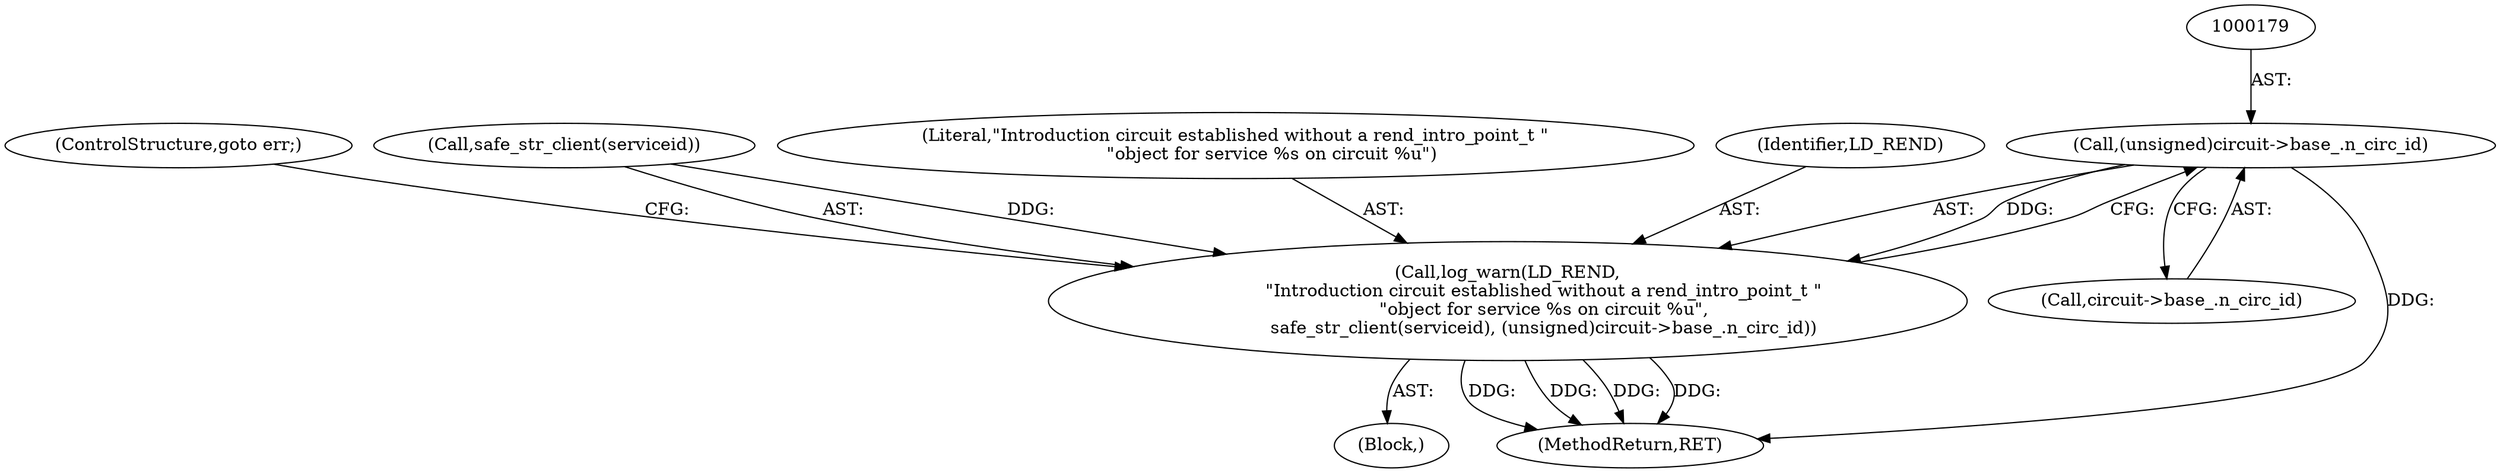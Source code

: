 digraph "0_tor_09ea89764a4d3a907808ed7d4fe42abfe64bd486@pointer" {
"1000178" [label="(Call,(unsigned)circuit->base_.n_circ_id)"];
"1000173" [label="(Call,log_warn(LD_REND,\n             \"Introduction circuit established without a rend_intro_point_t \"\n             \"object for service %s on circuit %u\",\n             safe_str_client(serviceid), (unsigned)circuit->base_.n_circ_id))"];
"1000185" [label="(ControlStructure,goto err;)"];
"1000178" [label="(Call,(unsigned)circuit->base_.n_circ_id)"];
"1000173" [label="(Call,log_warn(LD_REND,\n             \"Introduction circuit established without a rend_intro_point_t \"\n             \"object for service %s on circuit %u\",\n             safe_str_client(serviceid), (unsigned)circuit->base_.n_circ_id))"];
"1000180" [label="(Call,circuit->base_.n_circ_id)"];
"1000176" [label="(Call,safe_str_client(serviceid))"];
"1000172" [label="(Block,)"];
"1000175" [label="(Literal,\"Introduction circuit established without a rend_intro_point_t \"\n             \"object for service %s on circuit %u\")"];
"1000174" [label="(Identifier,LD_REND)"];
"1000231" [label="(MethodReturn,RET)"];
"1000178" -> "1000173"  [label="AST: "];
"1000178" -> "1000180"  [label="CFG: "];
"1000179" -> "1000178"  [label="AST: "];
"1000180" -> "1000178"  [label="AST: "];
"1000173" -> "1000178"  [label="CFG: "];
"1000178" -> "1000231"  [label="DDG: "];
"1000178" -> "1000173"  [label="DDG: "];
"1000173" -> "1000172"  [label="AST: "];
"1000174" -> "1000173"  [label="AST: "];
"1000175" -> "1000173"  [label="AST: "];
"1000176" -> "1000173"  [label="AST: "];
"1000185" -> "1000173"  [label="CFG: "];
"1000173" -> "1000231"  [label="DDG: "];
"1000173" -> "1000231"  [label="DDG: "];
"1000173" -> "1000231"  [label="DDG: "];
"1000173" -> "1000231"  [label="DDG: "];
"1000176" -> "1000173"  [label="DDG: "];
}
